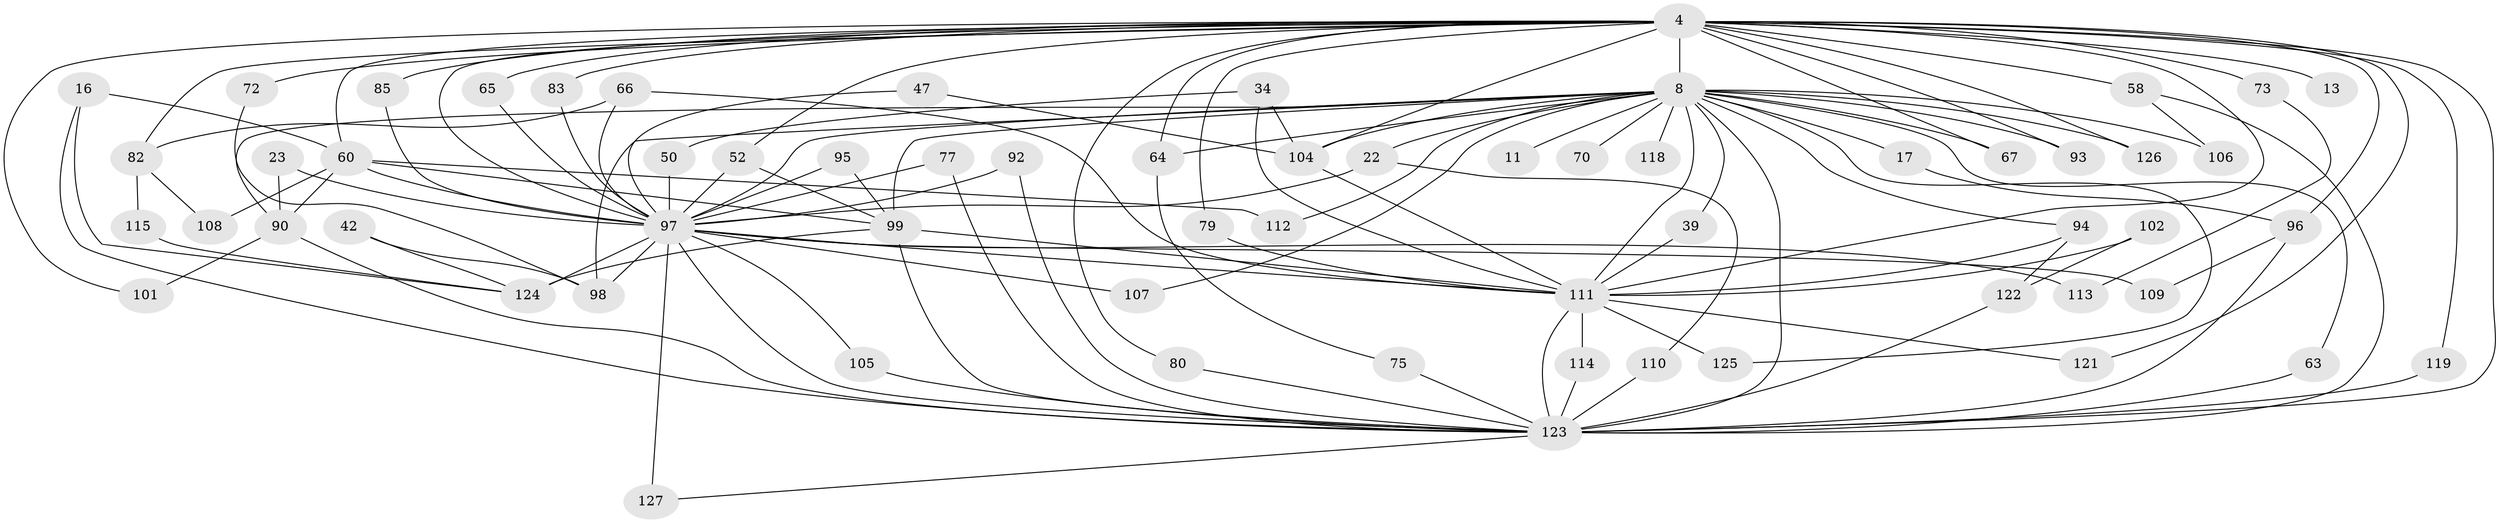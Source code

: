 // original degree distribution, {19: 0.007874015748031496, 20: 0.015748031496062992, 28: 0.007874015748031496, 31: 0.007874015748031496, 33: 0.007874015748031496, 24: 0.007874015748031496, 23: 0.007874015748031496, 21: 0.007874015748031496, 16: 0.007874015748031496, 2: 0.5354330708661418, 6: 0.023622047244094488, 7: 0.015748031496062992, 9: 0.007874015748031496, 3: 0.2283464566929134, 4: 0.08661417322834646, 5: 0.023622047244094488}
// Generated by graph-tools (version 1.1) at 2025/02/03/05/25 17:02:37]
// undirected, 63 vertices, 127 edges
graph export_dot {
graph [start="1"]
  node [color=gray90,style=filled];
  4 [super="+3"];
  8 [super="+5"];
  11;
  13;
  16;
  17;
  22;
  23;
  34;
  39;
  42;
  47;
  50;
  52 [super="+44"];
  58 [super="+45"];
  60 [super="+19+56+57"];
  63;
  64 [super="+33"];
  65;
  66 [super="+38"];
  67;
  70;
  72;
  73 [super="+27"];
  75;
  77;
  79;
  80;
  82 [super="+74"];
  83;
  85 [super="+68"];
  90 [super="+55+76+78"];
  92;
  93;
  94 [super="+81"];
  95;
  96 [super="+71"];
  97 [super="+88+61+7"];
  98 [super="+30"];
  99 [super="+54"];
  101;
  102;
  104 [super="+51+40"];
  105;
  106 [super="+69"];
  107 [super="+29"];
  108;
  109;
  110 [super="+87"];
  111 [super="+37+48+91"];
  112 [super="+100"];
  113;
  114 [super="+26"];
  115;
  118;
  119;
  121;
  122 [super="+117"];
  123 [super="+31+9"];
  124 [super="+89+120+62"];
  125;
  126;
  127 [super="+103"];
  4 -- 8 [weight=4];
  4 -- 13 [weight=2];
  4 -- 72;
  4 -- 73 [weight=3];
  4 -- 79;
  4 -- 83;
  4 -- 93;
  4 -- 101;
  4 -- 111 [weight=7];
  4 -- 119;
  4 -- 121;
  4 -- 64 [weight=3];
  4 -- 65;
  4 -- 67;
  4 -- 80;
  4 -- 82 [weight=2];
  4 -- 104 [weight=3];
  4 -- 58 [weight=2];
  4 -- 126;
  4 -- 60 [weight=3];
  4 -- 123 [weight=5];
  4 -- 52;
  4 -- 97 [weight=5];
  4 -- 85;
  4 -- 96 [weight=3];
  8 -- 11 [weight=2];
  8 -- 17;
  8 -- 39;
  8 -- 63;
  8 -- 94 [weight=2];
  8 -- 97 [weight=5];
  8 -- 98 [weight=3];
  8 -- 106 [weight=2];
  8 -- 123 [weight=5];
  8 -- 64;
  8 -- 67;
  8 -- 70;
  8 -- 22;
  8 -- 93;
  8 -- 99 [weight=4];
  8 -- 107;
  8 -- 112 [weight=2];
  8 -- 118;
  8 -- 125;
  8 -- 126;
  8 -- 111 [weight=5];
  8 -- 90 [weight=2];
  8 -- 104;
  16 -- 60;
  16 -- 123;
  16 -- 124;
  17 -- 96;
  22 -- 110;
  22 -- 97;
  23 -- 90;
  23 -- 97 [weight=2];
  34 -- 50;
  34 -- 111 [weight=2];
  34 -- 104;
  39 -- 111;
  42 -- 98;
  42 -- 124;
  47 -- 97;
  47 -- 104;
  50 -- 97;
  52 -- 97;
  52 -- 99;
  58 -- 106;
  58 -- 123;
  60 -- 108;
  60 -- 112;
  60 -- 90;
  60 -- 97 [weight=3];
  60 -- 99;
  63 -- 123;
  64 -- 75;
  65 -- 97;
  66 -- 82 [weight=2];
  66 -- 111;
  66 -- 97 [weight=2];
  72 -- 98;
  73 -- 113;
  75 -- 123;
  77 -- 123;
  77 -- 97;
  79 -- 111;
  80 -- 123;
  82 -- 115;
  82 -- 108;
  83 -- 97;
  85 -- 97;
  90 -- 101;
  90 -- 123;
  92 -- 123;
  92 -- 97;
  94 -- 111;
  94 -- 122;
  95 -- 97;
  95 -- 99;
  96 -- 123 [weight=2];
  96 -- 109;
  97 -- 124 [weight=5];
  97 -- 109;
  97 -- 98;
  97 -- 105;
  97 -- 107 [weight=2];
  97 -- 123 [weight=4];
  97 -- 111 [weight=5];
  97 -- 113;
  97 -- 127 [weight=2];
  99 -- 111 [weight=3];
  99 -- 124 [weight=2];
  99 -- 123 [weight=3];
  102 -- 111 [weight=2];
  102 -- 122;
  104 -- 111;
  105 -- 123;
  110 -- 123 [weight=2];
  111 -- 123 [weight=5];
  111 -- 114;
  111 -- 121;
  111 -- 125;
  114 -- 123 [weight=2];
  115 -- 124;
  119 -- 123;
  122 -- 123;
  123 -- 127;
}
